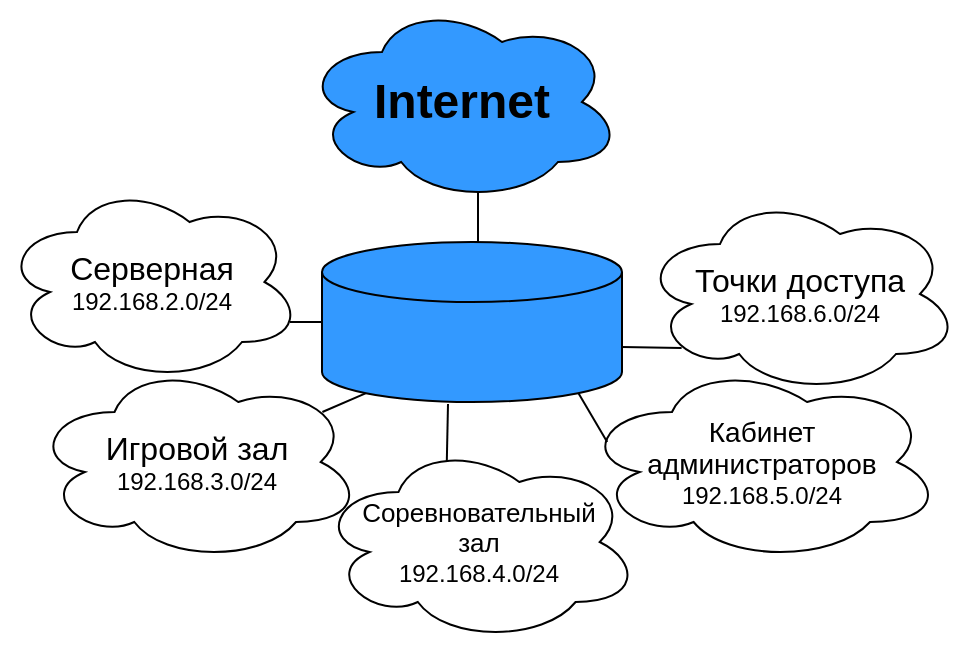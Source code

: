 <mxfile version="24.3.1" type="device">
  <diagram name="Page-1" id="-8aHSu4hJpzJHO6YFkom">
    <mxGraphModel dx="1886" dy="832" grid="1" gridSize="10" guides="1" tooltips="1" connect="1" arrows="1" fold="1" page="1" pageScale="1" pageWidth="850" pageHeight="1100" math="0" shadow="0">
      <root>
        <mxCell id="0" />
        <mxCell id="1" parent="0" />
        <mxCell id="Cr6zrTfK-YFoawJKshnn-1" value="&lt;h1 class=&quot;firstHeading mw-first-heading&quot; id=&quot;firstHeading&quot;&gt;&lt;span style=&quot;&quot; class=&quot;mw-page-title-main&quot;&gt;Internet&lt;/span&gt;&lt;/h1&gt;" style="ellipse;shape=cloud;whiteSpace=wrap;html=1;fillColor=#3399FF;" parent="1" vertex="1">
          <mxGeometry x="330" y="110" width="160" height="100" as="geometry" />
        </mxCell>
        <mxCell id="Cr6zrTfK-YFoawJKshnn-2" value="" style="shape=cylinder3;whiteSpace=wrap;html=1;boundedLbl=1;backgroundOutline=1;size=15;fillColor=#3399FF;" parent="1" vertex="1">
          <mxGeometry x="340" y="230" width="150" height="80" as="geometry" />
        </mxCell>
        <mxCell id="Cr6zrTfK-YFoawJKshnn-3" style="edgeStyle=orthogonalEdgeStyle;rounded=0;orthogonalLoop=1;jettySize=auto;html=1;exitX=0.5;exitY=0;exitDx=0;exitDy=0;exitPerimeter=0;entryX=0.55;entryY=0.95;entryDx=0;entryDy=0;entryPerimeter=0;endArrow=none;endFill=0;" parent="1" source="Cr6zrTfK-YFoawJKshnn-2" target="Cr6zrTfK-YFoawJKshnn-1" edge="1">
          <mxGeometry relative="1" as="geometry" />
        </mxCell>
        <mxCell id="Cr6zrTfK-YFoawJKshnn-4" value="&lt;span style=&quot;font-size:12.0pt;font-family:&lt;br/&gt;&amp;quot;Times New Roman&amp;quot;,serif;mso-fareast-font-family:Calibri;mso-fareast-theme-font:&lt;br/&gt;minor-latin;mso-bidi-theme-font:minor-bidi;mso-ansi-language:RU;mso-fareast-language:&lt;br/&gt;EN-US;mso-bidi-language:AR-SA&quot; lang=&quot;RU&quot;&gt;Серверная&lt;/span&gt;&lt;br&gt;192.168.2.0/24" style="ellipse;shape=cloud;whiteSpace=wrap;html=1;" parent="1" vertex="1">
          <mxGeometry x="180" y="200" width="150" height="100" as="geometry" />
        </mxCell>
        <mxCell id="Cr6zrTfK-YFoawJKshnn-5" value="&lt;font style=&quot;font-size: 13px;&quot;&gt;&lt;span lang=&quot;RU&quot;&gt;Соревновательный &lt;br&gt;&lt;/span&gt;&lt;/font&gt;&lt;div&gt;&lt;font style=&quot;font-size: 13px;&quot;&gt;&lt;span lang=&quot;RU&quot;&gt;зал&lt;/span&gt;&lt;/font&gt;&lt;/div&gt;&lt;div&gt;192.168.4.0/24&lt;/div&gt;" style="ellipse;shape=cloud;whiteSpace=wrap;html=1;" parent="1" vertex="1">
          <mxGeometry x="338" y="330" width="161" height="100" as="geometry" />
        </mxCell>
        <mxCell id="Cr6zrTfK-YFoawJKshnn-7" value="&lt;span style=&quot;font-size:12.0pt;font-family:&lt;br/&gt;&amp;quot;Times New Roman&amp;quot;,serif;mso-fareast-font-family:Calibri;mso-fareast-theme-font:&lt;br/&gt;minor-latin;mso-bidi-theme-font:minor-bidi;mso-ansi-language:RU;mso-fareast-language:&lt;br/&gt;EN-US;mso-bidi-language:AR-SA&quot; lang=&quot;RU&quot;&gt;Игровой зал&lt;br&gt;&lt;/span&gt;192.168.3.0/24" style="ellipse;shape=cloud;whiteSpace=wrap;html=1;" parent="1" vertex="1">
          <mxGeometry x="195" y="290" width="165" height="100" as="geometry" />
        </mxCell>
        <mxCell id="Cr6zrTfK-YFoawJKshnn-8" value="&lt;font size=&quot;1&quot;&gt;&lt;span style=&quot;font-size: 16px;&quot; lang=&quot;RU&quot;&gt;Точки доступа&lt;br&gt;&lt;/span&gt;&lt;/font&gt;192.168.6.0/24" style="ellipse;shape=cloud;whiteSpace=wrap;html=1;" parent="1" vertex="1">
          <mxGeometry x="499" y="206" width="160" height="100" as="geometry" />
        </mxCell>
        <mxCell id="Cr6zrTfK-YFoawJKshnn-9" value="&lt;font size=&quot;1&quot;&gt;&lt;span style=&quot;font-size: 14px;&quot; lang=&quot;RU&quot;&gt;Кабинет &lt;br&gt;администраторов&lt;br&gt;&lt;/span&gt;&lt;/font&gt;192.168.5.0/24" style="ellipse;shape=cloud;whiteSpace=wrap;html=1;" parent="1" vertex="1">
          <mxGeometry x="470" y="290" width="180" height="100" as="geometry" />
        </mxCell>
        <mxCell id="Cr6zrTfK-YFoawJKshnn-10" style="edgeStyle=orthogonalEdgeStyle;rounded=0;orthogonalLoop=1;jettySize=auto;html=1;exitX=0.96;exitY=0.7;exitDx=0;exitDy=0;exitPerimeter=0;entryX=0;entryY=0.5;entryDx=0;entryDy=0;entryPerimeter=0;endArrow=none;endFill=0;" parent="1" source="Cr6zrTfK-YFoawJKshnn-4" target="Cr6zrTfK-YFoawJKshnn-2" edge="1">
          <mxGeometry relative="1" as="geometry" />
        </mxCell>
        <mxCell id="Cr6zrTfK-YFoawJKshnn-11" style="rounded=0;orthogonalLoop=1;jettySize=auto;html=1;exitX=0.88;exitY=0.25;exitDx=0;exitDy=0;exitPerimeter=0;entryX=0.145;entryY=1;entryDx=0;entryDy=-4.35;entryPerimeter=0;endArrow=none;endFill=0;" parent="1" source="Cr6zrTfK-YFoawJKshnn-7" target="Cr6zrTfK-YFoawJKshnn-2" edge="1">
          <mxGeometry relative="1" as="geometry" />
        </mxCell>
        <mxCell id="Cr6zrTfK-YFoawJKshnn-12" style="rounded=0;orthogonalLoop=1;jettySize=auto;html=1;exitX=0.13;exitY=0.77;exitDx=0;exitDy=0;exitPerimeter=0;entryX=1;entryY=0;entryDx=0;entryDy=52.5;entryPerimeter=0;endArrow=none;endFill=0;" parent="1" source="Cr6zrTfK-YFoawJKshnn-8" target="Cr6zrTfK-YFoawJKshnn-2" edge="1">
          <mxGeometry relative="1" as="geometry" />
        </mxCell>
        <mxCell id="Cr6zrTfK-YFoawJKshnn-13" style="rounded=0;orthogonalLoop=1;jettySize=auto;html=1;entryX=0.42;entryY=1.013;entryDx=0;entryDy=0;entryPerimeter=0;endArrow=none;endFill=0;exitX=0.4;exitY=0.1;exitDx=0;exitDy=0;exitPerimeter=0;" parent="1" source="Cr6zrTfK-YFoawJKshnn-5" target="Cr6zrTfK-YFoawJKshnn-2" edge="1">
          <mxGeometry relative="1" as="geometry" />
        </mxCell>
        <mxCell id="Cr6zrTfK-YFoawJKshnn-14" style="rounded=0;orthogonalLoop=1;jettySize=auto;html=1;exitX=0.07;exitY=0.4;exitDx=0;exitDy=0;exitPerimeter=0;entryX=0.855;entryY=1;entryDx=0;entryDy=-4.35;entryPerimeter=0;endArrow=none;endFill=0;" parent="1" source="Cr6zrTfK-YFoawJKshnn-9" target="Cr6zrTfK-YFoawJKshnn-2" edge="1">
          <mxGeometry relative="1" as="geometry" />
        </mxCell>
      </root>
    </mxGraphModel>
  </diagram>
</mxfile>
